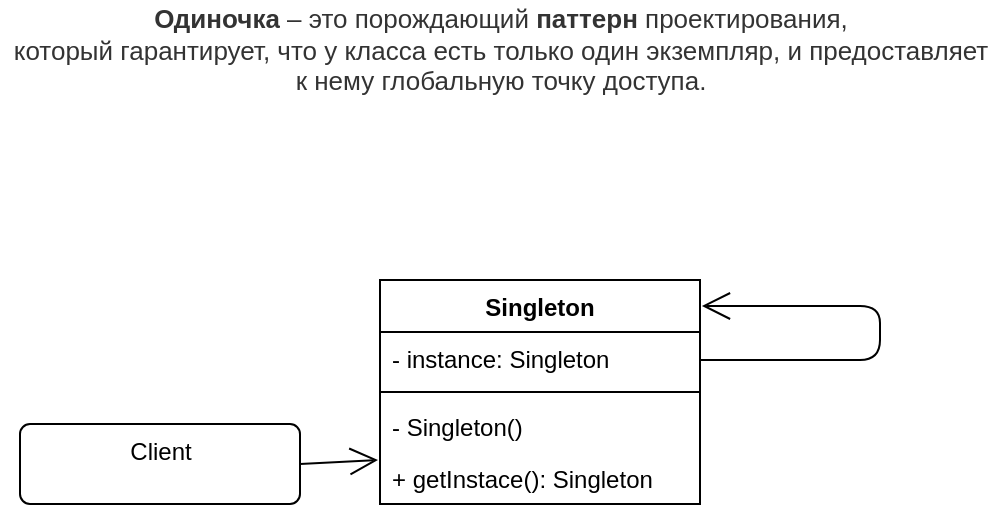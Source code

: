 <mxfile version="13.9.9" type="device"><diagram id="_nwYZ5tumuWwfEMU7F9M" name="Страница 1"><mxGraphModel dx="868" dy="510" grid="1" gridSize="10" guides="1" tooltips="1" connect="1" arrows="1" fold="1" page="1" pageScale="1" pageWidth="827" pageHeight="1169" math="0" shadow="0"><root><mxCell id="0"/><mxCell id="1" parent="0"/><mxCell id="YBTw4BjVmnd826D8YL-K-2" value="Singleton" style="swimlane;fontStyle=1;align=center;verticalAlign=top;childLayout=stackLayout;horizontal=1;startSize=26;horizontalStack=0;resizeParent=1;resizeParentMax=0;resizeLast=0;collapsible=1;marginBottom=0;" vertex="1" parent="1"><mxGeometry x="330" y="210" width="160" height="112" as="geometry"/></mxCell><mxCell id="YBTw4BjVmnd826D8YL-K-3" value="- instance: Singleton" style="text;strokeColor=none;fillColor=none;align=left;verticalAlign=top;spacingLeft=4;spacingRight=4;overflow=hidden;rotatable=0;points=[[0,0.5],[1,0.5]];portConstraint=eastwest;" vertex="1" parent="YBTw4BjVmnd826D8YL-K-2"><mxGeometry y="26" width="160" height="26" as="geometry"/></mxCell><mxCell id="YBTw4BjVmnd826D8YL-K-4" value="" style="line;strokeWidth=1;fillColor=none;align=left;verticalAlign=middle;spacingTop=-1;spacingLeft=3;spacingRight=3;rotatable=0;labelPosition=right;points=[];portConstraint=eastwest;" vertex="1" parent="YBTw4BjVmnd826D8YL-K-2"><mxGeometry y="52" width="160" height="8" as="geometry"/></mxCell><mxCell id="YBTw4BjVmnd826D8YL-K-5" value="- Singleton()&#10;" style="text;strokeColor=none;fillColor=none;align=left;verticalAlign=top;spacingLeft=4;spacingRight=4;overflow=hidden;rotatable=0;points=[[0,0.5],[1,0.5]];portConstraint=eastwest;" vertex="1" parent="YBTw4BjVmnd826D8YL-K-2"><mxGeometry y="60" width="160" height="26" as="geometry"/></mxCell><mxCell id="YBTw4BjVmnd826D8YL-K-6" value="+ getInstace(): Singleton" style="text;strokeColor=none;fillColor=none;align=left;verticalAlign=top;spacingLeft=4;spacingRight=4;overflow=hidden;rotatable=0;points=[[0,0.5],[1,0.5]];portConstraint=eastwest;" vertex="1" parent="YBTw4BjVmnd826D8YL-K-2"><mxGeometry y="86" width="160" height="26" as="geometry"/></mxCell><mxCell id="YBTw4BjVmnd826D8YL-K-7" value="Client" style="html=1;align=center;verticalAlign=top;rounded=1;absoluteArcSize=1;arcSize=10;dashed=0;" vertex="1" parent="1"><mxGeometry x="150" y="282" width="140" height="40" as="geometry"/></mxCell><mxCell id="YBTw4BjVmnd826D8YL-K-12" value="" style="endArrow=open;endFill=1;endSize=12;html=1;entryX=1.006;entryY=0.116;entryDx=0;entryDy=0;entryPerimeter=0;" edge="1" parent="1" target="YBTw4BjVmnd826D8YL-K-2"><mxGeometry width="160" relative="1" as="geometry"><mxPoint x="490" y="250" as="sourcePoint"/><mxPoint x="650" y="250" as="targetPoint"/><Array as="points"><mxPoint x="580" y="250"/><mxPoint x="580" y="223"/></Array></mxGeometry></mxCell><mxCell id="YBTw4BjVmnd826D8YL-K-13" value="" style="endArrow=open;endFill=1;endSize=12;html=1;exitX=1;exitY=0.5;exitDx=0;exitDy=0;" edge="1" parent="1" source="YBTw4BjVmnd826D8YL-K-7"><mxGeometry width="160" relative="1" as="geometry"><mxPoint x="290" y="296" as="sourcePoint"/><mxPoint x="329" y="300" as="targetPoint"/></mxGeometry></mxCell><mxCell id="YBTw4BjVmnd826D8YL-K-14" value="&lt;b style=&quot;color: rgb(51 , 51 , 51) ; font-family: &amp;#34;ys text&amp;#34; , &amp;#34;arial&amp;#34; , &amp;#34;helvetica&amp;#34; , &amp;#34;arial unicode ms&amp;#34; , sans-serif ; font-size: 13px ; background-color: rgb(255 , 255 , 255)&quot;&gt;Одиночка&lt;/b&gt;&lt;span style=&quot;color: rgb(51 , 51 , 51) ; font-family: &amp;#34;ys text&amp;#34; , &amp;#34;arial&amp;#34; , &amp;#34;helvetica&amp;#34; , &amp;#34;arial unicode ms&amp;#34; , sans-serif ; font-size: 13px ; background-color: rgb(255 , 255 , 255)&quot;&gt;&amp;nbsp;– это порождающий&amp;nbsp;&lt;/span&gt;&lt;b style=&quot;color: rgb(51 , 51 , 51) ; font-family: &amp;#34;ys text&amp;#34; , &amp;#34;arial&amp;#34; , &amp;#34;helvetica&amp;#34; , &amp;#34;arial unicode ms&amp;#34; , sans-serif ; font-size: 13px ; background-color: rgb(255 , 255 , 255)&quot;&gt;паттерн&lt;/b&gt;&lt;span style=&quot;color: rgb(51 , 51 , 51) ; font-family: &amp;#34;ys text&amp;#34; , &amp;#34;arial&amp;#34; , &amp;#34;helvetica&amp;#34; , &amp;#34;arial unicode ms&amp;#34; , sans-serif ; font-size: 13px ; background-color: rgb(255 , 255 , 255)&quot;&gt;&amp;nbsp;проектирования, &lt;br&gt;который гарантирует, что у класса есть только один экземпляр, и предоставляет &lt;br&gt;к нему глобальную точку доступа.&lt;/span&gt;" style="text;html=1;align=center;verticalAlign=middle;resizable=0;points=[];autosize=1;" vertex="1" parent="1"><mxGeometry x="140" y="70" width="500" height="50" as="geometry"/></mxCell></root></mxGraphModel></diagram></mxfile>